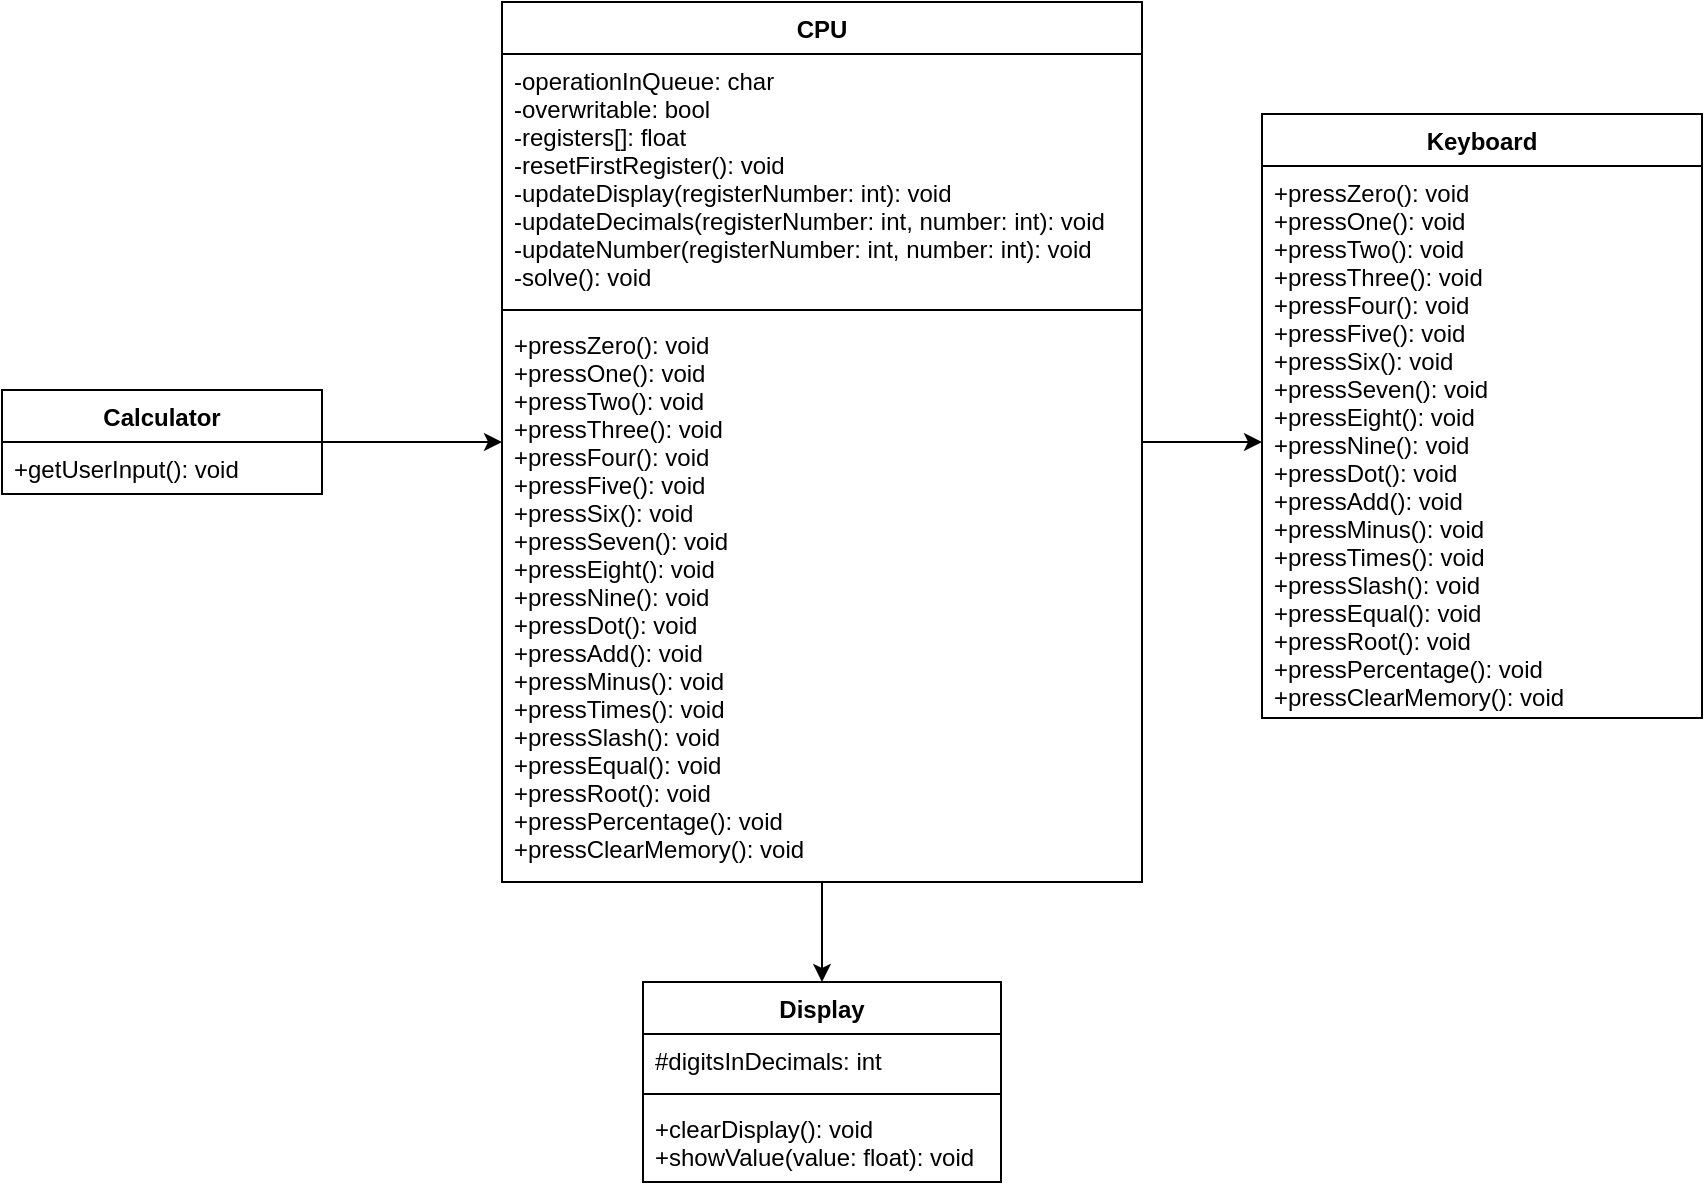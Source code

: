 <mxfile version="14.4.5" type="device"><diagram name="Page-1" id="e7e014a7-5840-1c2e-5031-d8a46d1fe8dd"><mxGraphModel dx="1422" dy="791" grid="1" gridSize="10" guides="1" tooltips="1" connect="1" arrows="1" fold="1" page="1" pageScale="1" pageWidth="1169" pageHeight="826" background="#ffffff" math="0" shadow="0"><root><mxCell id="0"/><mxCell id="1" parent="0"/><mxCell id="rDZJjkAjTk64c56uW4qZ-41" value="Display" style="swimlane;fontStyle=1;align=center;verticalAlign=top;childLayout=stackLayout;horizontal=1;startSize=26;horizontalStack=0;resizeParent=1;resizeParentMax=0;resizeLast=0;collapsible=1;marginBottom=0;" vertex="1" parent="1"><mxGeometry x="530.5" y="520" width="179" height="100" as="geometry"/></mxCell><mxCell id="rDZJjkAjTk64c56uW4qZ-42" value="#digitsInDecimals: int" style="text;strokeColor=none;fillColor=none;align=left;verticalAlign=top;spacingLeft=4;spacingRight=4;overflow=hidden;rotatable=0;points=[[0,0.5],[1,0.5]];portConstraint=eastwest;" vertex="1" parent="rDZJjkAjTk64c56uW4qZ-41"><mxGeometry y="26" width="179" height="26" as="geometry"/></mxCell><mxCell id="rDZJjkAjTk64c56uW4qZ-43" value="" style="line;strokeWidth=1;fillColor=none;align=left;verticalAlign=middle;spacingTop=-1;spacingLeft=3;spacingRight=3;rotatable=0;labelPosition=right;points=[];portConstraint=eastwest;" vertex="1" parent="rDZJjkAjTk64c56uW4qZ-41"><mxGeometry y="52" width="179" height="8" as="geometry"/></mxCell><mxCell id="rDZJjkAjTk64c56uW4qZ-44" value="+clearDisplay(): void&#xA;+showValue(value: float): void" style="text;strokeColor=none;fillColor=none;align=left;verticalAlign=top;spacingLeft=4;spacingRight=4;overflow=hidden;rotatable=0;points=[[0,0.5],[1,0.5]];portConstraint=eastwest;" vertex="1" parent="rDZJjkAjTk64c56uW4qZ-41"><mxGeometry y="60" width="179" height="40" as="geometry"/></mxCell><mxCell id="rDZJjkAjTk64c56uW4qZ-45" value="Keyboard" style="swimlane;fontStyle=1;align=center;verticalAlign=top;childLayout=stackLayout;horizontal=1;startSize=26;horizontalStack=0;resizeParent=1;resizeParentMax=0;resizeLast=0;collapsible=1;marginBottom=0;" vertex="1" parent="1"><mxGeometry x="840" y="86" width="220" height="302" as="geometry"/></mxCell><mxCell id="rDZJjkAjTk64c56uW4qZ-48" value="+pressZero(): void&#xA;+pressOne(): void&#xA;+pressTwo(): void&#xA;+pressThree(): void&#xA;+pressFour(): void&#xA;+pressFive(): void&#xA;+pressSix(): void&#xA;+pressSeven(): void&#xA;+pressEight(): void&#xA;+pressNine(): void&#xA;+pressDot(): void&#xA;+pressAdd(): void&#xA;+pressMinus(): void&#xA;+pressTimes(): void&#xA;+pressSlash(): void&#xA;+pressEqual(): void&#xA;+pressRoot(): void&#xA;+pressPercentage(): void&#xA;+pressClearMemory(): void" style="text;strokeColor=none;fillColor=none;align=left;verticalAlign=top;spacingLeft=4;spacingRight=4;overflow=hidden;rotatable=0;points=[[0,0.5],[1,0.5]];portConstraint=eastwest;" vertex="1" parent="rDZJjkAjTk64c56uW4qZ-45"><mxGeometry y="26" width="220" height="276" as="geometry"/></mxCell><mxCell id="rDZJjkAjTk64c56uW4qZ-63" style="edgeStyle=orthogonalEdgeStyle;rounded=0;orthogonalLoop=1;jettySize=auto;html=1;exitX=0.5;exitY=1;exitDx=0;exitDy=0;entryX=0.5;entryY=0;entryDx=0;entryDy=0;" edge="1" parent="1" source="rDZJjkAjTk64c56uW4qZ-58" target="rDZJjkAjTk64c56uW4qZ-41"><mxGeometry relative="1" as="geometry"/></mxCell><mxCell id="rDZJjkAjTk64c56uW4qZ-64" style="edgeStyle=orthogonalEdgeStyle;rounded=0;orthogonalLoop=1;jettySize=auto;html=1;exitX=1;exitY=0.5;exitDx=0;exitDy=0;entryX=0;entryY=0.5;entryDx=0;entryDy=0;" edge="1" parent="1" source="rDZJjkAjTk64c56uW4qZ-58" target="rDZJjkAjTk64c56uW4qZ-48"><mxGeometry relative="1" as="geometry"/></mxCell><mxCell id="rDZJjkAjTk64c56uW4qZ-58" value="CPU" style="swimlane;fontStyle=1;align=center;verticalAlign=top;childLayout=stackLayout;horizontal=1;startSize=26;horizontalStack=0;resizeParent=1;resizeParentMax=0;resizeLast=0;collapsible=1;marginBottom=0;" vertex="1" parent="1"><mxGeometry x="460" y="30" width="320" height="440" as="geometry"/></mxCell><mxCell id="rDZJjkAjTk64c56uW4qZ-59" value="-operationInQueue: char&#xA;-overwritable: bool&#xA;-registers[]: float&#xA;-resetFirstRegister(): void&#xA;-updateDisplay(registerNumber: int): void&#xA;-updateDecimals(registerNumber: int, number: int): void&#xA;-updateNumber(registerNumber: int, number: int): void&#xA;-solve(): void&#xA;&#xA;&#xA;" style="text;strokeColor=none;fillColor=none;align=left;verticalAlign=top;spacingLeft=4;spacingRight=4;overflow=hidden;rotatable=0;points=[[0,0.5],[1,0.5]];portConstraint=eastwest;" vertex="1" parent="rDZJjkAjTk64c56uW4qZ-58"><mxGeometry y="26" width="320" height="124" as="geometry"/></mxCell><mxCell id="rDZJjkAjTk64c56uW4qZ-60" value="" style="line;strokeWidth=1;fillColor=none;align=left;verticalAlign=middle;spacingTop=-1;spacingLeft=3;spacingRight=3;rotatable=0;labelPosition=right;points=[];portConstraint=eastwest;" vertex="1" parent="rDZJjkAjTk64c56uW4qZ-58"><mxGeometry y="150" width="320" height="8" as="geometry"/></mxCell><mxCell id="rDZJjkAjTk64c56uW4qZ-61" value="+pressZero(): void&#xA;+pressOne(): void&#xA;+pressTwo(): void&#xA;+pressThree(): void&#xA;+pressFour(): void&#xA;+pressFive(): void&#xA;+pressSix(): void&#xA;+pressSeven(): void&#xA;+pressEight(): void&#xA;+pressNine(): void&#xA;+pressDot(): void&#xA;+pressAdd(): void&#xA;+pressMinus(): void&#xA;+pressTimes(): void&#xA;+pressSlash(): void&#xA;+pressEqual(): void&#xA;+pressRoot(): void&#xA;+pressPercentage(): void&#xA;+pressClearMemory(): void" style="text;strokeColor=none;fillColor=none;align=left;verticalAlign=top;spacingLeft=4;spacingRight=4;overflow=hidden;rotatable=0;points=[[0,0.5],[1,0.5]];portConstraint=eastwest;" vertex="1" parent="rDZJjkAjTk64c56uW4qZ-58"><mxGeometry y="158" width="320" height="282" as="geometry"/></mxCell><mxCell id="rDZJjkAjTk64c56uW4qZ-69" style="edgeStyle=orthogonalEdgeStyle;rounded=0;orthogonalLoop=1;jettySize=auto;html=1;exitX=1;exitY=0.5;exitDx=0;exitDy=0;entryX=0;entryY=0.22;entryDx=0;entryDy=0;entryPerimeter=0;" edge="1" parent="1" source="rDZJjkAjTk64c56uW4qZ-65" target="rDZJjkAjTk64c56uW4qZ-61"><mxGeometry relative="1" as="geometry"/></mxCell><mxCell id="rDZJjkAjTk64c56uW4qZ-65" value="Calculator" style="swimlane;fontStyle=1;align=center;verticalAlign=top;childLayout=stackLayout;horizontal=1;startSize=26;horizontalStack=0;resizeParent=1;resizeParentMax=0;resizeLast=0;collapsible=1;marginBottom=0;" vertex="1" parent="1"><mxGeometry x="210" y="224" width="160" height="52" as="geometry"/></mxCell><mxCell id="rDZJjkAjTk64c56uW4qZ-68" value="+getUserInput(): void" style="text;strokeColor=none;fillColor=none;align=left;verticalAlign=top;spacingLeft=4;spacingRight=4;overflow=hidden;rotatable=0;points=[[0,0.5],[1,0.5]];portConstraint=eastwest;" vertex="1" parent="rDZJjkAjTk64c56uW4qZ-65"><mxGeometry y="26" width="160" height="26" as="geometry"/></mxCell></root></mxGraphModel></diagram></mxfile>